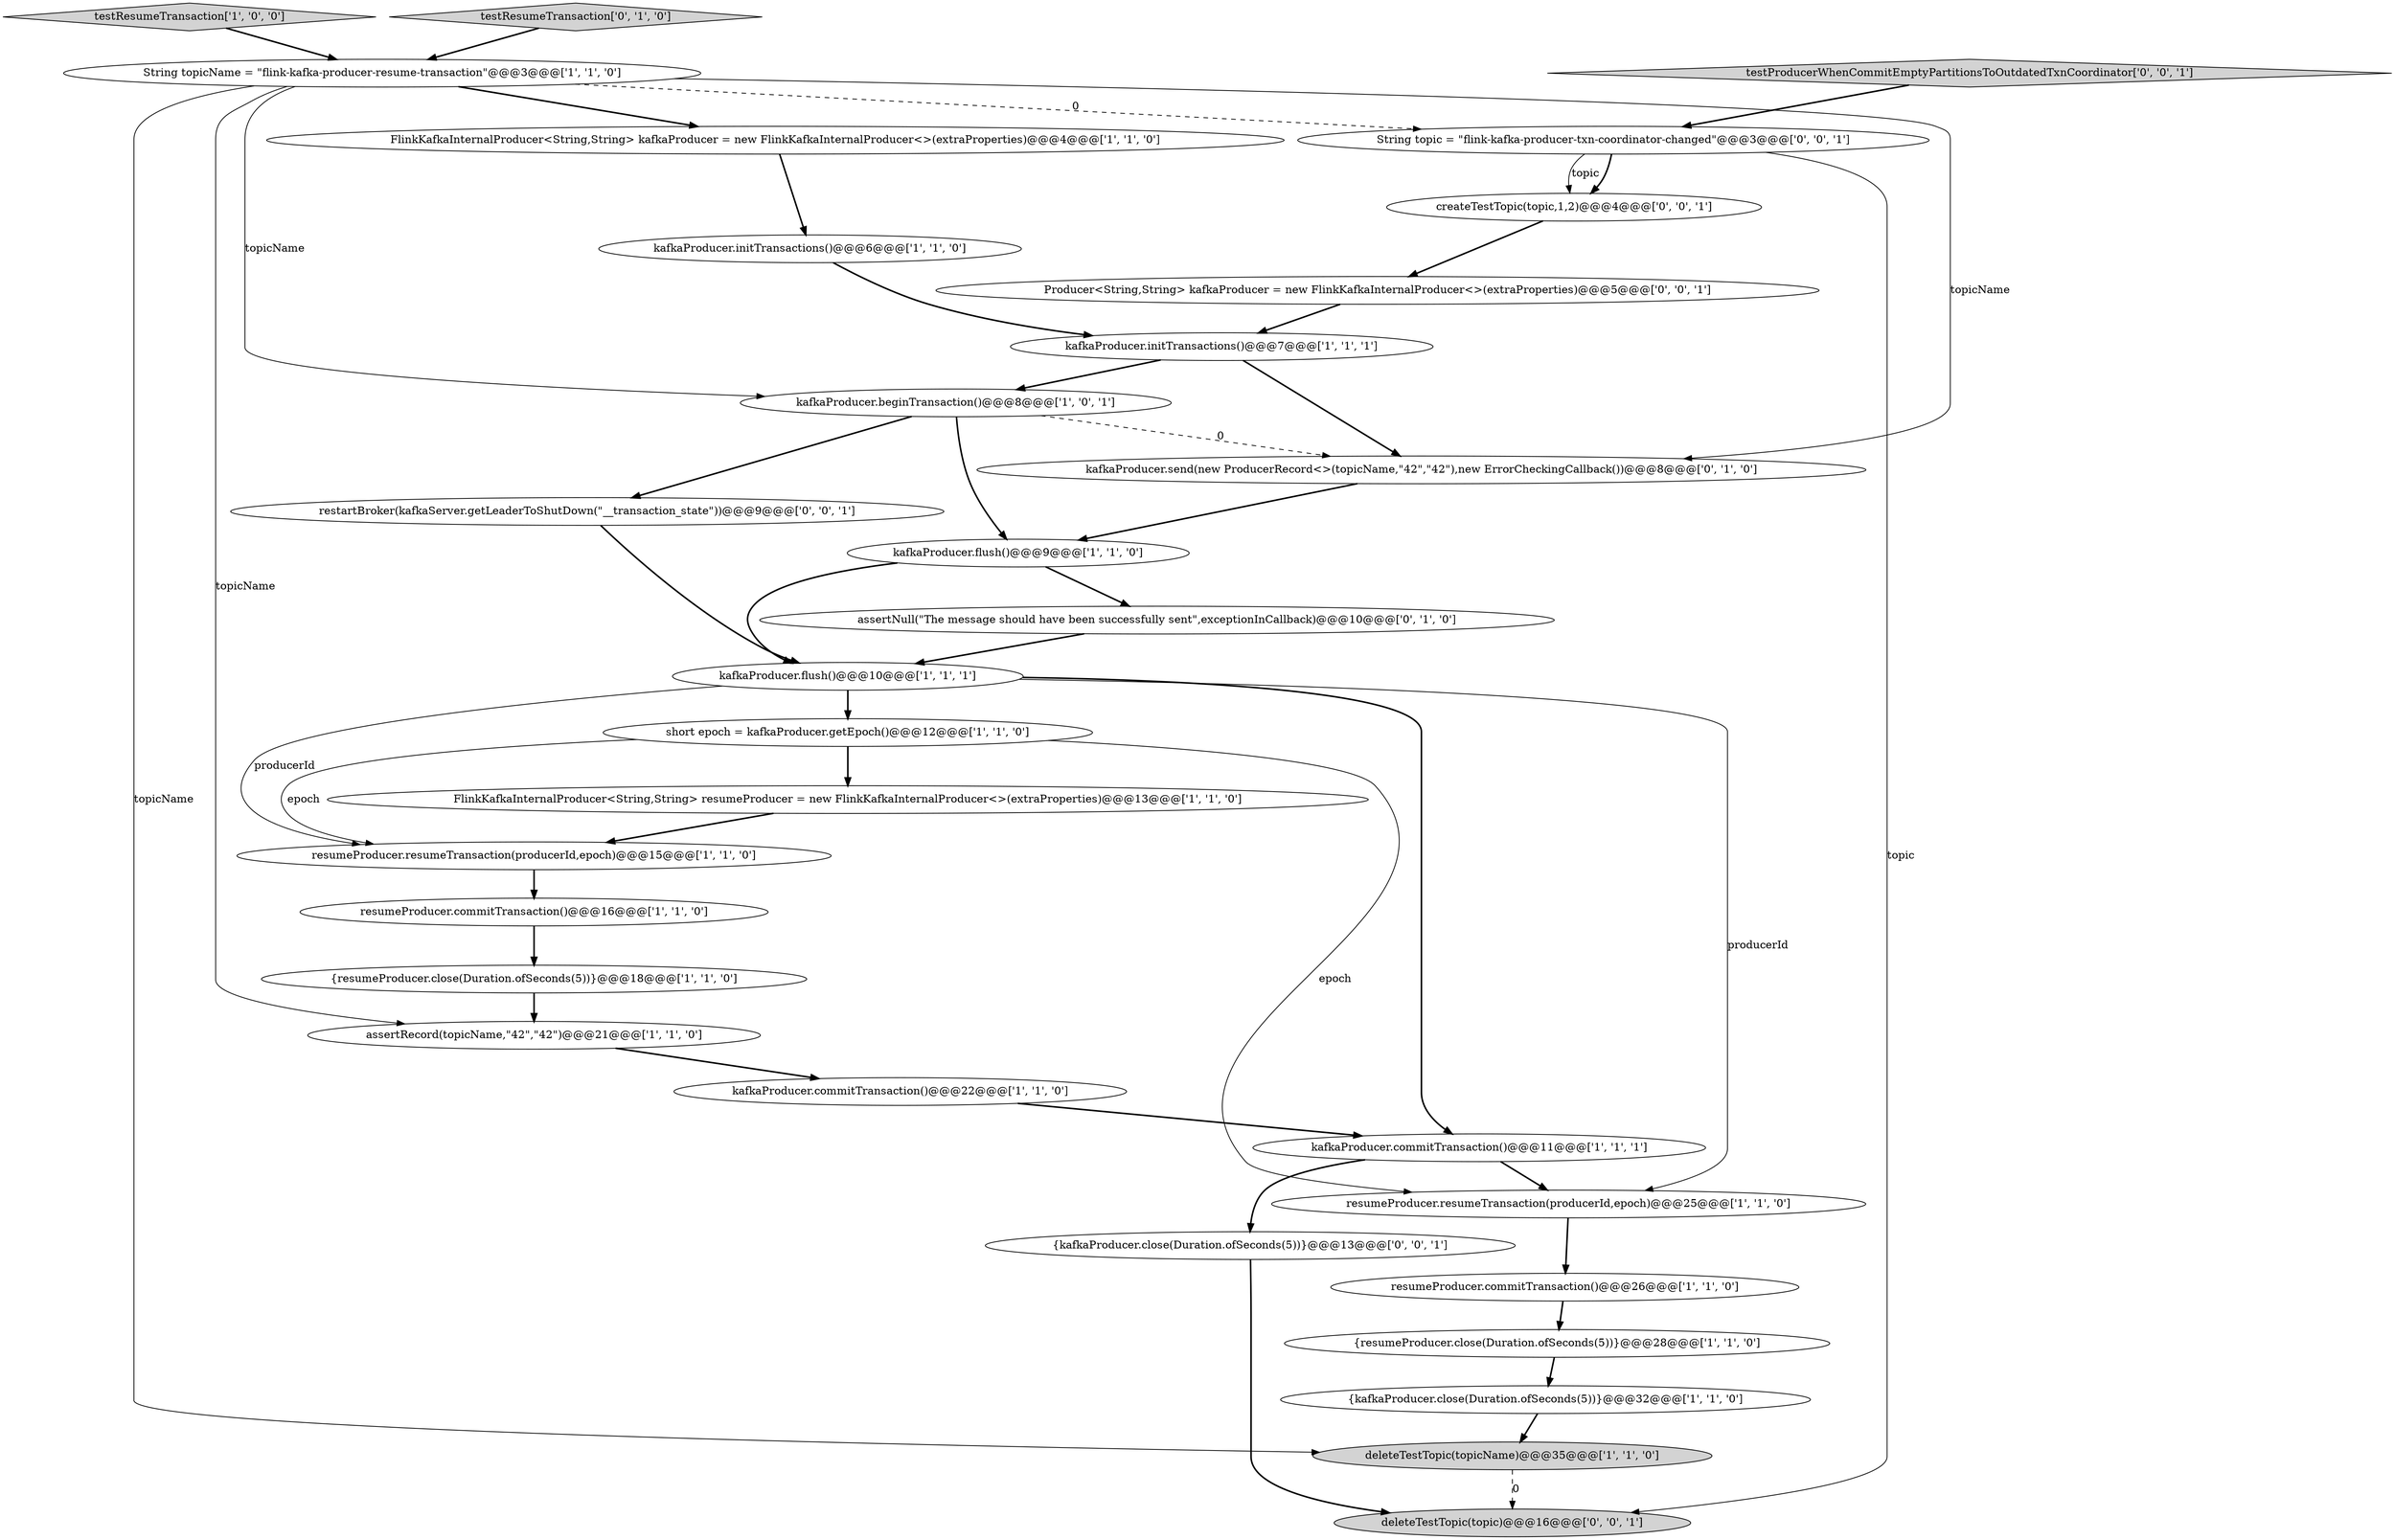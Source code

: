 digraph {
17 [style = filled, label = "{kafkaProducer.close(Duration.ofSeconds(5))}@@@32@@@['1', '1', '0']", fillcolor = white, shape = ellipse image = "AAA0AAABBB1BBB"];
19 [style = filled, label = "kafkaProducer.flush()@@@9@@@['1', '1', '0']", fillcolor = white, shape = ellipse image = "AAA0AAABBB1BBB"];
12 [style = filled, label = "kafkaProducer.commitTransaction()@@@11@@@['1', '1', '1']", fillcolor = white, shape = ellipse image = "AAA0AAABBB1BBB"];
28 [style = filled, label = "createTestTopic(topic,1,2)@@@4@@@['0', '0', '1']", fillcolor = white, shape = ellipse image = "AAA0AAABBB3BBB"];
30 [style = filled, label = "{kafkaProducer.close(Duration.ofSeconds(5))}@@@13@@@['0', '0', '1']", fillcolor = white, shape = ellipse image = "AAA0AAABBB3BBB"];
9 [style = filled, label = "kafkaProducer.flush()@@@10@@@['1', '1', '1']", fillcolor = white, shape = ellipse image = "AAA0AAABBB1BBB"];
26 [style = filled, label = "testProducerWhenCommitEmptyPartitionsToOutdatedTxnCoordinator['0', '0', '1']", fillcolor = lightgray, shape = diamond image = "AAA0AAABBB3BBB"];
1 [style = filled, label = "FlinkKafkaInternalProducer<String,String> kafkaProducer = new FlinkKafkaInternalProducer<>(extraProperties)@@@4@@@['1', '1', '0']", fillcolor = white, shape = ellipse image = "AAA0AAABBB1BBB"];
8 [style = filled, label = "FlinkKafkaInternalProducer<String,String> resumeProducer = new FlinkKafkaInternalProducer<>(extraProperties)@@@13@@@['1', '1', '0']", fillcolor = white, shape = ellipse image = "AAA0AAABBB1BBB"];
5 [style = filled, label = "String topicName = \"flink-kafka-producer-resume-transaction\"@@@3@@@['1', '1', '0']", fillcolor = white, shape = ellipse image = "AAA0AAABBB1BBB"];
23 [style = filled, label = "kafkaProducer.send(new ProducerRecord<>(topicName,\"42\",\"42\"),new ErrorCheckingCallback())@@@8@@@['0', '1', '0']", fillcolor = white, shape = ellipse image = "AAA1AAABBB2BBB"];
20 [style = filled, label = "kafkaProducer.initTransactions()@@@6@@@['1', '1', '0']", fillcolor = white, shape = ellipse image = "AAA0AAABBB1BBB"];
25 [style = filled, label = "restartBroker(kafkaServer.getLeaderToShutDown(\"__transaction_state\"))@@@9@@@['0', '0', '1']", fillcolor = white, shape = ellipse image = "AAA0AAABBB3BBB"];
3 [style = filled, label = "short epoch = kafkaProducer.getEpoch()@@@12@@@['1', '1', '0']", fillcolor = white, shape = ellipse image = "AAA0AAABBB1BBB"];
29 [style = filled, label = "Producer<String,String> kafkaProducer = new FlinkKafkaInternalProducer<>(extraProperties)@@@5@@@['0', '0', '1']", fillcolor = white, shape = ellipse image = "AAA0AAABBB3BBB"];
4 [style = filled, label = "resumeProducer.resumeTransaction(producerId,epoch)@@@25@@@['1', '1', '0']", fillcolor = white, shape = ellipse image = "AAA0AAABBB1BBB"];
7 [style = filled, label = "testResumeTransaction['1', '0', '0']", fillcolor = lightgray, shape = diamond image = "AAA0AAABBB1BBB"];
13 [style = filled, label = "{resumeProducer.close(Duration.ofSeconds(5))}@@@18@@@['1', '1', '0']", fillcolor = white, shape = ellipse image = "AAA0AAABBB1BBB"];
21 [style = filled, label = "assertNull(\"The message should have been successfully sent\",exceptionInCallback)@@@10@@@['0', '1', '0']", fillcolor = white, shape = ellipse image = "AAA1AAABBB2BBB"];
6 [style = filled, label = "resumeProducer.commitTransaction()@@@16@@@['1', '1', '0']", fillcolor = white, shape = ellipse image = "AAA0AAABBB1BBB"];
27 [style = filled, label = "String topic = \"flink-kafka-producer-txn-coordinator-changed\"@@@3@@@['0', '0', '1']", fillcolor = white, shape = ellipse image = "AAA0AAABBB3BBB"];
10 [style = filled, label = "{resumeProducer.close(Duration.ofSeconds(5))}@@@28@@@['1', '1', '0']", fillcolor = white, shape = ellipse image = "AAA0AAABBB1BBB"];
18 [style = filled, label = "deleteTestTopic(topicName)@@@35@@@['1', '1', '0']", fillcolor = lightgray, shape = ellipse image = "AAA0AAABBB1BBB"];
16 [style = filled, label = "resumeProducer.resumeTransaction(producerId,epoch)@@@15@@@['1', '1', '0']", fillcolor = white, shape = ellipse image = "AAA0AAABBB1BBB"];
24 [style = filled, label = "deleteTestTopic(topic)@@@16@@@['0', '0', '1']", fillcolor = lightgray, shape = ellipse image = "AAA0AAABBB3BBB"];
0 [style = filled, label = "kafkaProducer.commitTransaction()@@@22@@@['1', '1', '0']", fillcolor = white, shape = ellipse image = "AAA0AAABBB1BBB"];
11 [style = filled, label = "kafkaProducer.initTransactions()@@@7@@@['1', '1', '1']", fillcolor = white, shape = ellipse image = "AAA0AAABBB1BBB"];
15 [style = filled, label = "kafkaProducer.beginTransaction()@@@8@@@['1', '0', '1']", fillcolor = white, shape = ellipse image = "AAA0AAABBB1BBB"];
2 [style = filled, label = "resumeProducer.commitTransaction()@@@26@@@['1', '1', '0']", fillcolor = white, shape = ellipse image = "AAA0AAABBB1BBB"];
22 [style = filled, label = "testResumeTransaction['0', '1', '0']", fillcolor = lightgray, shape = diamond image = "AAA0AAABBB2BBB"];
14 [style = filled, label = "assertRecord(topicName,\"42\",\"42\")@@@21@@@['1', '1', '0']", fillcolor = white, shape = ellipse image = "AAA0AAABBB1BBB"];
8->16 [style = bold, label=""];
5->14 [style = solid, label="topicName"];
22->5 [style = bold, label=""];
19->9 [style = bold, label=""];
23->19 [style = bold, label=""];
10->17 [style = bold, label=""];
27->28 [style = bold, label=""];
27->28 [style = solid, label="topic"];
5->1 [style = bold, label=""];
12->4 [style = bold, label=""];
9->3 [style = bold, label=""];
3->16 [style = solid, label="epoch"];
15->19 [style = bold, label=""];
6->13 [style = bold, label=""];
14->0 [style = bold, label=""];
11->15 [style = bold, label=""];
2->10 [style = bold, label=""];
5->27 [style = dashed, label="0"];
18->24 [style = dashed, label="0"];
26->27 [style = bold, label=""];
27->24 [style = solid, label="topic"];
12->30 [style = bold, label=""];
4->2 [style = bold, label=""];
5->15 [style = solid, label="topicName"];
19->21 [style = bold, label=""];
5->18 [style = solid, label="topicName"];
0->12 [style = bold, label=""];
11->23 [style = bold, label=""];
3->8 [style = bold, label=""];
16->6 [style = bold, label=""];
9->16 [style = solid, label="producerId"];
3->4 [style = solid, label="epoch"];
25->9 [style = bold, label=""];
7->5 [style = bold, label=""];
21->9 [style = bold, label=""];
5->23 [style = solid, label="topicName"];
15->23 [style = dashed, label="0"];
1->20 [style = bold, label=""];
13->14 [style = bold, label=""];
15->25 [style = bold, label=""];
9->4 [style = solid, label="producerId"];
30->24 [style = bold, label=""];
28->29 [style = bold, label=""];
9->12 [style = bold, label=""];
29->11 [style = bold, label=""];
20->11 [style = bold, label=""];
17->18 [style = bold, label=""];
}
